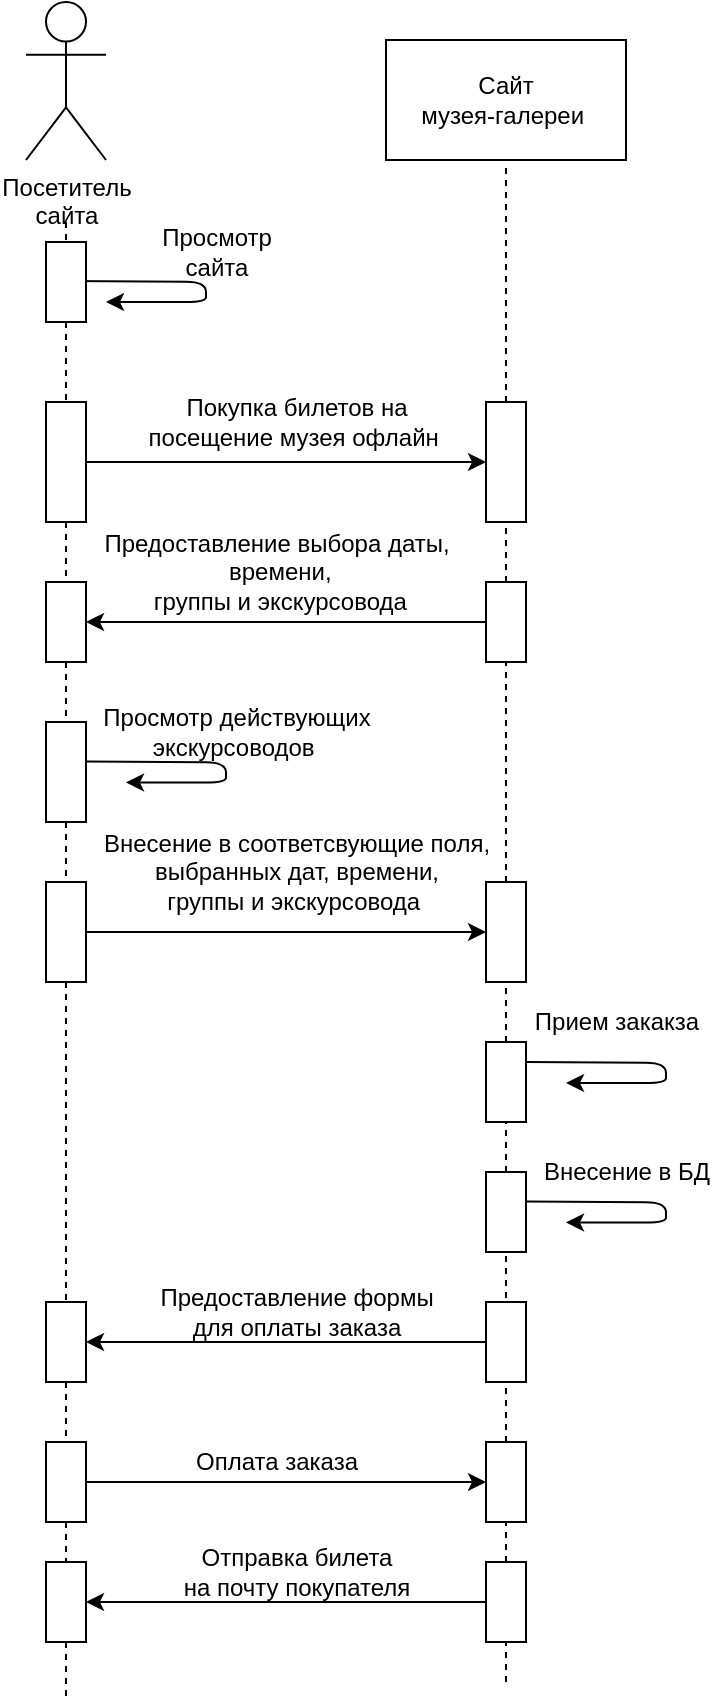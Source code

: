 <mxfile version="13.8.4" type="github">
  <diagram id="lMXUwMrnGt_jb4IuppMa" name="Страница 1">
    <mxGraphModel dx="1186" dy="645" grid="1" gridSize="10" guides="1" tooltips="1" connect="1" arrows="1" fold="1" page="1" pageScale="1" pageWidth="827" pageHeight="1169" math="0" shadow="0">
      <root>
        <mxCell id="0" />
        <mxCell id="1" parent="0" />
        <mxCell id="2xwiagyW3Ui9pZfuHzn_-1" value="Посетитель&lt;br&gt;сайта" style="shape=umlActor;verticalLabelPosition=bottom;verticalAlign=top;html=1;outlineConnect=0;" vertex="1" parent="1">
          <mxGeometry x="40" width="40" height="79" as="geometry" />
        </mxCell>
        <mxCell id="2xwiagyW3Ui9pZfuHzn_-4" value="" style="endArrow=none;dashed=1;html=1;" edge="1" parent="1" source="2xwiagyW3Ui9pZfuHzn_-61">
          <mxGeometry width="50" height="50" relative="1" as="geometry">
            <mxPoint x="60" y="110" as="sourcePoint" />
            <mxPoint x="60" y="850" as="targetPoint" />
          </mxGeometry>
        </mxCell>
        <mxCell id="2xwiagyW3Ui9pZfuHzn_-6" value="" style="endArrow=classic;html=1;" edge="1" parent="1">
          <mxGeometry width="50" height="50" relative="1" as="geometry">
            <mxPoint x="60" y="139.5" as="sourcePoint" />
            <mxPoint x="80" y="150" as="targetPoint" />
            <Array as="points">
              <mxPoint x="130" y="140" />
              <mxPoint x="130" y="150" />
            </Array>
          </mxGeometry>
        </mxCell>
        <mxCell id="2xwiagyW3Ui9pZfuHzn_-7" value="" style="rounded=0;whiteSpace=wrap;html=1;" vertex="1" parent="1">
          <mxGeometry x="50" y="120" width="20" height="40" as="geometry" />
        </mxCell>
        <mxCell id="2xwiagyW3Ui9pZfuHzn_-8" value="" style="endArrow=none;dashed=1;html=1;" edge="1" parent="1" target="2xwiagyW3Ui9pZfuHzn_-7">
          <mxGeometry width="50" height="50" relative="1" as="geometry">
            <mxPoint x="60" y="110" as="sourcePoint" />
            <mxPoint x="60" y="520" as="targetPoint" />
          </mxGeometry>
        </mxCell>
        <mxCell id="2xwiagyW3Ui9pZfuHzn_-9" value="Просмотр &lt;br&gt;сайта" style="text;html=1;align=center;verticalAlign=middle;resizable=0;points=[];autosize=1;" vertex="1" parent="1">
          <mxGeometry x="100" y="110" width="70" height="30" as="geometry" />
        </mxCell>
        <mxCell id="2xwiagyW3Ui9pZfuHzn_-11" value="" style="rounded=0;whiteSpace=wrap;html=1;" vertex="1" parent="1">
          <mxGeometry x="50" y="200" width="20" height="60" as="geometry" />
        </mxCell>
        <mxCell id="2xwiagyW3Ui9pZfuHzn_-12" value="" style="endArrow=none;dashed=1;html=1;" edge="1" parent="1" source="2xwiagyW3Ui9pZfuHzn_-7" target="2xwiagyW3Ui9pZfuHzn_-11">
          <mxGeometry width="50" height="50" relative="1" as="geometry">
            <mxPoint x="60" y="160" as="sourcePoint" />
            <mxPoint x="60" y="520" as="targetPoint" />
          </mxGeometry>
        </mxCell>
        <mxCell id="2xwiagyW3Ui9pZfuHzn_-13" value="Сайт &lt;br&gt;музея-галереи&amp;nbsp;" style="rounded=0;whiteSpace=wrap;html=1;" vertex="1" parent="1">
          <mxGeometry x="220" y="19" width="120" height="60" as="geometry" />
        </mxCell>
        <mxCell id="2xwiagyW3Ui9pZfuHzn_-14" value="" style="endArrow=none;dashed=1;html=1;" edge="1" parent="1" source="2xwiagyW3Ui9pZfuHzn_-16">
          <mxGeometry width="50" height="50" relative="1" as="geometry">
            <mxPoint x="280" y="520" as="sourcePoint" />
            <mxPoint x="280" y="80" as="targetPoint" />
          </mxGeometry>
        </mxCell>
        <mxCell id="2xwiagyW3Ui9pZfuHzn_-15" value="" style="endArrow=classic;html=1;exitX=1;exitY=0.5;exitDx=0;exitDy=0;entryX=0;entryY=0.5;entryDx=0;entryDy=0;" edge="1" parent="1" source="2xwiagyW3Ui9pZfuHzn_-11" target="2xwiagyW3Ui9pZfuHzn_-16">
          <mxGeometry width="50" height="50" relative="1" as="geometry">
            <mxPoint x="390" y="330" as="sourcePoint" />
            <mxPoint x="240" y="230" as="targetPoint" />
          </mxGeometry>
        </mxCell>
        <mxCell id="2xwiagyW3Ui9pZfuHzn_-16" value="" style="rounded=0;whiteSpace=wrap;html=1;" vertex="1" parent="1">
          <mxGeometry x="270" y="200" width="20" height="60" as="geometry" />
        </mxCell>
        <mxCell id="2xwiagyW3Ui9pZfuHzn_-17" value="" style="endArrow=none;dashed=1;html=1;" edge="1" parent="1" source="2xwiagyW3Ui9pZfuHzn_-19" target="2xwiagyW3Ui9pZfuHzn_-16">
          <mxGeometry width="50" height="50" relative="1" as="geometry">
            <mxPoint x="280" y="520" as="sourcePoint" />
            <mxPoint x="280" y="80" as="targetPoint" />
          </mxGeometry>
        </mxCell>
        <mxCell id="2xwiagyW3Ui9pZfuHzn_-18" value="Покупка билетов на &lt;br&gt;посещение музея офлайн&amp;nbsp;" style="text;html=1;align=center;verticalAlign=middle;resizable=0;points=[];autosize=1;" vertex="1" parent="1">
          <mxGeometry x="90" y="195" width="170" height="30" as="geometry" />
        </mxCell>
        <mxCell id="2xwiagyW3Ui9pZfuHzn_-19" value="" style="rounded=0;whiteSpace=wrap;html=1;" vertex="1" parent="1">
          <mxGeometry x="270" y="290" width="20" height="40" as="geometry" />
        </mxCell>
        <mxCell id="2xwiagyW3Ui9pZfuHzn_-20" value="" style="endArrow=none;dashed=1;html=1;" edge="1" parent="1" source="2xwiagyW3Ui9pZfuHzn_-32" target="2xwiagyW3Ui9pZfuHzn_-19">
          <mxGeometry width="50" height="50" relative="1" as="geometry">
            <mxPoint x="280" y="520" as="sourcePoint" />
            <mxPoint x="280" y="260" as="targetPoint" />
          </mxGeometry>
        </mxCell>
        <mxCell id="2xwiagyW3Ui9pZfuHzn_-21" value="" style="rounded=0;whiteSpace=wrap;html=1;" vertex="1" parent="1">
          <mxGeometry x="50" y="290" width="20" height="40" as="geometry" />
        </mxCell>
        <mxCell id="2xwiagyW3Ui9pZfuHzn_-22" value="" style="endArrow=none;dashed=1;html=1;" edge="1" parent="1" source="2xwiagyW3Ui9pZfuHzn_-11" target="2xwiagyW3Ui9pZfuHzn_-21">
          <mxGeometry width="50" height="50" relative="1" as="geometry">
            <mxPoint x="60" y="260" as="sourcePoint" />
            <mxPoint x="60" y="520" as="targetPoint" />
          </mxGeometry>
        </mxCell>
        <mxCell id="2xwiagyW3Ui9pZfuHzn_-23" value="" style="endArrow=classic;html=1;exitX=0;exitY=0.5;exitDx=0;exitDy=0;entryX=1;entryY=0.5;entryDx=0;entryDy=0;" edge="1" parent="1" source="2xwiagyW3Ui9pZfuHzn_-19" target="2xwiagyW3Ui9pZfuHzn_-21">
          <mxGeometry width="50" height="50" relative="1" as="geometry">
            <mxPoint x="390" y="330" as="sourcePoint" />
            <mxPoint x="440" y="280" as="targetPoint" />
          </mxGeometry>
        </mxCell>
        <mxCell id="2xwiagyW3Ui9pZfuHzn_-24" value="Предоставление выбора даты,&lt;br&gt;&amp;nbsp;времени,&lt;br&gt;&amp;nbsp;группы и экскурсовода" style="text;html=1;align=center;verticalAlign=middle;resizable=0;points=[];autosize=1;" vertex="1" parent="1">
          <mxGeometry x="70" y="260" width="190" height="50" as="geometry" />
        </mxCell>
        <mxCell id="2xwiagyW3Ui9pZfuHzn_-25" value="" style="rounded=0;whiteSpace=wrap;html=1;" vertex="1" parent="1">
          <mxGeometry x="50" y="360" width="20" height="50" as="geometry" />
        </mxCell>
        <mxCell id="2xwiagyW3Ui9pZfuHzn_-26" value="" style="endArrow=none;dashed=1;html=1;" edge="1" parent="1" source="2xwiagyW3Ui9pZfuHzn_-21" target="2xwiagyW3Ui9pZfuHzn_-25">
          <mxGeometry width="50" height="50" relative="1" as="geometry">
            <mxPoint x="60" y="330" as="sourcePoint" />
            <mxPoint x="60" y="520" as="targetPoint" />
          </mxGeometry>
        </mxCell>
        <mxCell id="2xwiagyW3Ui9pZfuHzn_-27" value="" style="endArrow=classic;html=1;" edge="1" parent="1">
          <mxGeometry width="50" height="50" relative="1" as="geometry">
            <mxPoint x="70" y="379.75" as="sourcePoint" />
            <mxPoint x="90" y="390.25" as="targetPoint" />
            <Array as="points">
              <mxPoint x="140" y="380.25" />
              <mxPoint x="140" y="390.25" />
            </Array>
          </mxGeometry>
        </mxCell>
        <mxCell id="2xwiagyW3Ui9pZfuHzn_-28" value="Просмотр действующих &lt;br&gt;экскурсоводов&amp;nbsp;" style="text;html=1;align=center;verticalAlign=middle;resizable=0;points=[];autosize=1;" vertex="1" parent="1">
          <mxGeometry x="70" y="350" width="150" height="30" as="geometry" />
        </mxCell>
        <mxCell id="2xwiagyW3Ui9pZfuHzn_-30" value="" style="rounded=0;whiteSpace=wrap;html=1;" vertex="1" parent="1">
          <mxGeometry x="50" y="440" width="20" height="50" as="geometry" />
        </mxCell>
        <mxCell id="2xwiagyW3Ui9pZfuHzn_-31" value="" style="endArrow=none;dashed=1;html=1;" edge="1" parent="1" source="2xwiagyW3Ui9pZfuHzn_-25" target="2xwiagyW3Ui9pZfuHzn_-30">
          <mxGeometry width="50" height="50" relative="1" as="geometry">
            <mxPoint x="60" y="410" as="sourcePoint" />
            <mxPoint x="60" y="520" as="targetPoint" />
          </mxGeometry>
        </mxCell>
        <mxCell id="2xwiagyW3Ui9pZfuHzn_-32" value="" style="rounded=0;whiteSpace=wrap;html=1;" vertex="1" parent="1">
          <mxGeometry x="270" y="440" width="20" height="50" as="geometry" />
        </mxCell>
        <mxCell id="2xwiagyW3Ui9pZfuHzn_-33" value="" style="endArrow=none;dashed=1;html=1;" edge="1" parent="1" source="2xwiagyW3Ui9pZfuHzn_-36" target="2xwiagyW3Ui9pZfuHzn_-32">
          <mxGeometry width="50" height="50" relative="1" as="geometry">
            <mxPoint x="280" y="724" as="sourcePoint" />
            <mxPoint x="280" y="330" as="targetPoint" />
          </mxGeometry>
        </mxCell>
        <mxCell id="2xwiagyW3Ui9pZfuHzn_-34" value="" style="endArrow=classic;html=1;exitX=1;exitY=0.5;exitDx=0;exitDy=0;entryX=0;entryY=0.5;entryDx=0;entryDy=0;" edge="1" parent="1" source="2xwiagyW3Ui9pZfuHzn_-30" target="2xwiagyW3Ui9pZfuHzn_-32">
          <mxGeometry width="50" height="50" relative="1" as="geometry">
            <mxPoint x="390" y="330" as="sourcePoint" />
            <mxPoint x="440" y="280" as="targetPoint" />
          </mxGeometry>
        </mxCell>
        <mxCell id="2xwiagyW3Ui9pZfuHzn_-35" value="Внесение в соответсвующие поля, &lt;br&gt;выбранных дат, времени, &lt;br&gt;группы и экскурсовода&amp;nbsp;" style="text;html=1;align=center;verticalAlign=middle;resizable=0;points=[];autosize=1;" vertex="1" parent="1">
          <mxGeometry x="65" y="410" width="220" height="50" as="geometry" />
        </mxCell>
        <mxCell id="2xwiagyW3Ui9pZfuHzn_-36" value="" style="rounded=0;whiteSpace=wrap;html=1;" vertex="1" parent="1">
          <mxGeometry x="270" y="520" width="20" height="40" as="geometry" />
        </mxCell>
        <mxCell id="2xwiagyW3Ui9pZfuHzn_-37" value="" style="endArrow=none;dashed=1;html=1;" edge="1" parent="1" source="2xwiagyW3Ui9pZfuHzn_-41" target="2xwiagyW3Ui9pZfuHzn_-36">
          <mxGeometry width="50" height="50" relative="1" as="geometry">
            <mxPoint x="280" y="724" as="sourcePoint" />
            <mxPoint x="280" y="490" as="targetPoint" />
          </mxGeometry>
        </mxCell>
        <mxCell id="2xwiagyW3Ui9pZfuHzn_-38" value="" style="endArrow=classic;html=1;" edge="1" parent="1">
          <mxGeometry width="50" height="50" relative="1" as="geometry">
            <mxPoint x="290" y="530" as="sourcePoint" />
            <mxPoint x="310" y="540.5" as="targetPoint" />
            <Array as="points">
              <mxPoint x="360" y="530.5" />
              <mxPoint x="360" y="540.5" />
            </Array>
          </mxGeometry>
        </mxCell>
        <mxCell id="2xwiagyW3Ui9pZfuHzn_-39" value="Прием закакза" style="text;html=1;align=center;verticalAlign=middle;resizable=0;points=[];autosize=1;" vertex="1" parent="1">
          <mxGeometry x="285" y="500" width="100" height="20" as="geometry" />
        </mxCell>
        <mxCell id="2xwiagyW3Ui9pZfuHzn_-41" value="" style="rounded=0;whiteSpace=wrap;html=1;" vertex="1" parent="1">
          <mxGeometry x="270" y="585" width="20" height="40" as="geometry" />
        </mxCell>
        <mxCell id="2xwiagyW3Ui9pZfuHzn_-42" value="" style="endArrow=none;dashed=1;html=1;" edge="1" parent="1" source="2xwiagyW3Ui9pZfuHzn_-55" target="2xwiagyW3Ui9pZfuHzn_-41">
          <mxGeometry width="50" height="50" relative="1" as="geometry">
            <mxPoint x="280" y="840" as="sourcePoint" />
            <mxPoint x="280" y="560" as="targetPoint" />
          </mxGeometry>
        </mxCell>
        <mxCell id="2xwiagyW3Ui9pZfuHzn_-43" value="" style="endArrow=classic;html=1;" edge="1" parent="1">
          <mxGeometry width="50" height="50" relative="1" as="geometry">
            <mxPoint x="290" y="599.75" as="sourcePoint" />
            <mxPoint x="310" y="610.25" as="targetPoint" />
            <Array as="points">
              <mxPoint x="360" y="600.25" />
              <mxPoint x="360" y="610.25" />
            </Array>
          </mxGeometry>
        </mxCell>
        <mxCell id="2xwiagyW3Ui9pZfuHzn_-44" value="Внесение в БД" style="text;html=1;align=center;verticalAlign=middle;resizable=0;points=[];autosize=1;" vertex="1" parent="1">
          <mxGeometry x="290" y="575" width="100" height="20" as="geometry" />
        </mxCell>
        <mxCell id="2xwiagyW3Ui9pZfuHzn_-51" style="edgeStyle=orthogonalEdgeStyle;rounded=0;orthogonalLoop=1;jettySize=auto;html=1;exitX=0;exitY=0.5;exitDx=0;exitDy=0;entryX=1;entryY=0.5;entryDx=0;entryDy=0;" edge="1" parent="1" source="2xwiagyW3Ui9pZfuHzn_-46" target="2xwiagyW3Ui9pZfuHzn_-49">
          <mxGeometry relative="1" as="geometry" />
        </mxCell>
        <mxCell id="2xwiagyW3Ui9pZfuHzn_-46" value="" style="rounded=0;whiteSpace=wrap;html=1;" vertex="1" parent="1">
          <mxGeometry x="270" y="650" width="20" height="40" as="geometry" />
        </mxCell>
        <mxCell id="2xwiagyW3Ui9pZfuHzn_-49" value="" style="rounded=0;whiteSpace=wrap;html=1;" vertex="1" parent="1">
          <mxGeometry x="50" y="650" width="20" height="40" as="geometry" />
        </mxCell>
        <mxCell id="2xwiagyW3Ui9pZfuHzn_-50" value="" style="endArrow=none;dashed=1;html=1;" edge="1" parent="1" source="2xwiagyW3Ui9pZfuHzn_-30" target="2xwiagyW3Ui9pZfuHzn_-49">
          <mxGeometry width="50" height="50" relative="1" as="geometry">
            <mxPoint x="60" y="490" as="sourcePoint" />
            <mxPoint x="60" y="720" as="targetPoint" />
          </mxGeometry>
        </mxCell>
        <mxCell id="2xwiagyW3Ui9pZfuHzn_-52" value="Предоставление формы &lt;br&gt;для оплаты заказа" style="text;html=1;align=center;verticalAlign=middle;resizable=0;points=[];autosize=1;" vertex="1" parent="1">
          <mxGeometry x="95" y="640" width="160" height="30" as="geometry" />
        </mxCell>
        <mxCell id="2xwiagyW3Ui9pZfuHzn_-57" style="edgeStyle=orthogonalEdgeStyle;rounded=0;orthogonalLoop=1;jettySize=auto;html=1;exitX=1;exitY=0.5;exitDx=0;exitDy=0;" edge="1" parent="1" source="2xwiagyW3Ui9pZfuHzn_-53" target="2xwiagyW3Ui9pZfuHzn_-55">
          <mxGeometry relative="1" as="geometry" />
        </mxCell>
        <mxCell id="2xwiagyW3Ui9pZfuHzn_-53" value="" style="rounded=0;whiteSpace=wrap;html=1;" vertex="1" parent="1">
          <mxGeometry x="50" y="720" width="20" height="40" as="geometry" />
        </mxCell>
        <mxCell id="2xwiagyW3Ui9pZfuHzn_-54" value="" style="endArrow=none;dashed=1;html=1;" edge="1" parent="1" source="2xwiagyW3Ui9pZfuHzn_-49" target="2xwiagyW3Ui9pZfuHzn_-53">
          <mxGeometry width="50" height="50" relative="1" as="geometry">
            <mxPoint x="60" y="690" as="sourcePoint" />
            <mxPoint x="60" y="850" as="targetPoint" />
          </mxGeometry>
        </mxCell>
        <mxCell id="2xwiagyW3Ui9pZfuHzn_-55" value="" style="rounded=0;whiteSpace=wrap;html=1;" vertex="1" parent="1">
          <mxGeometry x="270" y="720" width="20" height="40" as="geometry" />
        </mxCell>
        <mxCell id="2xwiagyW3Ui9pZfuHzn_-56" value="" style="endArrow=none;dashed=1;html=1;" edge="1" parent="1" source="2xwiagyW3Ui9pZfuHzn_-59" target="2xwiagyW3Ui9pZfuHzn_-55">
          <mxGeometry width="50" height="50" relative="1" as="geometry">
            <mxPoint x="280" y="840" as="sourcePoint" />
            <mxPoint x="280" y="625" as="targetPoint" />
          </mxGeometry>
        </mxCell>
        <mxCell id="2xwiagyW3Ui9pZfuHzn_-58" value="Оплата заказа" style="text;html=1;align=center;verticalAlign=middle;resizable=0;points=[];autosize=1;" vertex="1" parent="1">
          <mxGeometry x="115" y="720" width="100" height="20" as="geometry" />
        </mxCell>
        <mxCell id="2xwiagyW3Ui9pZfuHzn_-63" style="edgeStyle=orthogonalEdgeStyle;rounded=0;orthogonalLoop=1;jettySize=auto;html=1;exitX=0;exitY=0.5;exitDx=0;exitDy=0;entryX=1;entryY=0.5;entryDx=0;entryDy=0;" edge="1" parent="1" source="2xwiagyW3Ui9pZfuHzn_-59" target="2xwiagyW3Ui9pZfuHzn_-61">
          <mxGeometry relative="1" as="geometry" />
        </mxCell>
        <mxCell id="2xwiagyW3Ui9pZfuHzn_-59" value="" style="rounded=0;whiteSpace=wrap;html=1;" vertex="1" parent="1">
          <mxGeometry x="270" y="780" width="20" height="40" as="geometry" />
        </mxCell>
        <mxCell id="2xwiagyW3Ui9pZfuHzn_-60" value="" style="endArrow=none;dashed=1;html=1;" edge="1" parent="1" target="2xwiagyW3Ui9pZfuHzn_-59">
          <mxGeometry width="50" height="50" relative="1" as="geometry">
            <mxPoint x="280" y="840" as="sourcePoint" />
            <mxPoint x="280" y="760" as="targetPoint" />
          </mxGeometry>
        </mxCell>
        <mxCell id="2xwiagyW3Ui9pZfuHzn_-61" value="" style="rounded=0;whiteSpace=wrap;html=1;" vertex="1" parent="1">
          <mxGeometry x="50" y="780" width="20" height="40" as="geometry" />
        </mxCell>
        <mxCell id="2xwiagyW3Ui9pZfuHzn_-62" value="" style="endArrow=none;dashed=1;html=1;" edge="1" parent="1" source="2xwiagyW3Ui9pZfuHzn_-53" target="2xwiagyW3Ui9pZfuHzn_-61">
          <mxGeometry width="50" height="50" relative="1" as="geometry">
            <mxPoint x="60" y="760" as="sourcePoint" />
            <mxPoint x="60" y="850" as="targetPoint" />
          </mxGeometry>
        </mxCell>
        <mxCell id="2xwiagyW3Ui9pZfuHzn_-64" value="Отправка билета &lt;br&gt;на почту покупателя" style="text;html=1;align=center;verticalAlign=middle;resizable=0;points=[];autosize=1;" vertex="1" parent="1">
          <mxGeometry x="110" y="770" width="130" height="30" as="geometry" />
        </mxCell>
      </root>
    </mxGraphModel>
  </diagram>
</mxfile>
